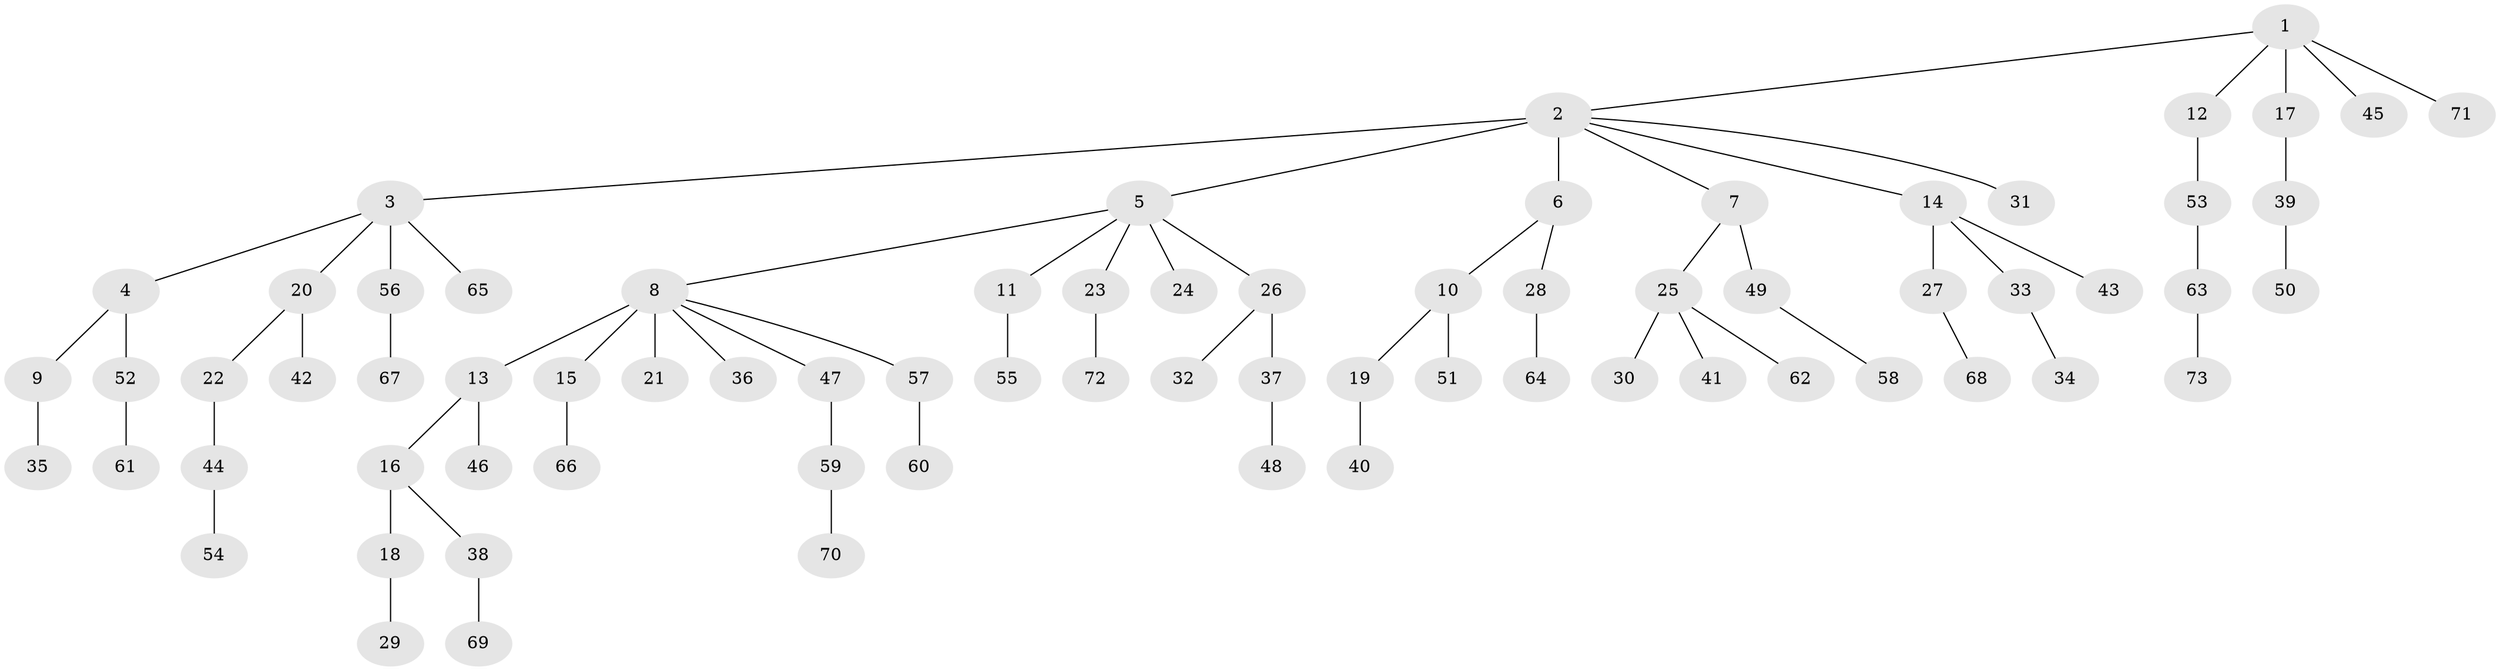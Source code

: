 // original degree distribution, {6: 0.04225352112676056, 7: 0.014084507042253521, 4: 0.02112676056338028, 1: 0.5, 3: 0.1619718309859155, 2: 0.24647887323943662, 5: 0.014084507042253521}
// Generated by graph-tools (version 1.1) at 2025/36/03/09/25 02:36:57]
// undirected, 73 vertices, 72 edges
graph export_dot {
graph [start="1"]
  node [color=gray90,style=filled];
  1;
  2;
  3;
  4;
  5;
  6;
  7;
  8;
  9;
  10;
  11;
  12;
  13;
  14;
  15;
  16;
  17;
  18;
  19;
  20;
  21;
  22;
  23;
  24;
  25;
  26;
  27;
  28;
  29;
  30;
  31;
  32;
  33;
  34;
  35;
  36;
  37;
  38;
  39;
  40;
  41;
  42;
  43;
  44;
  45;
  46;
  47;
  48;
  49;
  50;
  51;
  52;
  53;
  54;
  55;
  56;
  57;
  58;
  59;
  60;
  61;
  62;
  63;
  64;
  65;
  66;
  67;
  68;
  69;
  70;
  71;
  72;
  73;
  1 -- 2 [weight=1.0];
  1 -- 12 [weight=1.0];
  1 -- 17 [weight=1.0];
  1 -- 45 [weight=1.0];
  1 -- 71 [weight=1.0];
  2 -- 3 [weight=1.0];
  2 -- 5 [weight=1.0];
  2 -- 6 [weight=3.0];
  2 -- 7 [weight=1.0];
  2 -- 14 [weight=1.0];
  2 -- 31 [weight=1.0];
  3 -- 4 [weight=1.0];
  3 -- 20 [weight=1.0];
  3 -- 56 [weight=1.0];
  3 -- 65 [weight=1.0];
  4 -- 9 [weight=1.0];
  4 -- 52 [weight=1.0];
  5 -- 8 [weight=1.0];
  5 -- 11 [weight=1.0];
  5 -- 23 [weight=1.0];
  5 -- 24 [weight=1.0];
  5 -- 26 [weight=1.0];
  6 -- 10 [weight=1.0];
  6 -- 28 [weight=1.0];
  7 -- 25 [weight=1.0];
  7 -- 49 [weight=2.0];
  8 -- 13 [weight=3.0];
  8 -- 15 [weight=1.0];
  8 -- 21 [weight=1.0];
  8 -- 36 [weight=1.0];
  8 -- 47 [weight=1.0];
  8 -- 57 [weight=1.0];
  9 -- 35 [weight=1.0];
  10 -- 19 [weight=1.0];
  10 -- 51 [weight=1.0];
  11 -- 55 [weight=1.0];
  12 -- 53 [weight=1.0];
  13 -- 16 [weight=1.0];
  13 -- 46 [weight=1.0];
  14 -- 27 [weight=1.0];
  14 -- 33 [weight=1.0];
  14 -- 43 [weight=1.0];
  15 -- 66 [weight=1.0];
  16 -- 18 [weight=3.0];
  16 -- 38 [weight=1.0];
  17 -- 39 [weight=1.0];
  18 -- 29 [weight=1.0];
  19 -- 40 [weight=1.0];
  20 -- 22 [weight=1.0];
  20 -- 42 [weight=2.0];
  22 -- 44 [weight=1.0];
  23 -- 72 [weight=1.0];
  25 -- 30 [weight=2.0];
  25 -- 41 [weight=1.0];
  25 -- 62 [weight=1.0];
  26 -- 32 [weight=1.0];
  26 -- 37 [weight=2.0];
  27 -- 68 [weight=1.0];
  28 -- 64 [weight=2.0];
  33 -- 34 [weight=2.0];
  37 -- 48 [weight=1.0];
  38 -- 69 [weight=1.0];
  39 -- 50 [weight=1.0];
  44 -- 54 [weight=1.0];
  47 -- 59 [weight=1.0];
  49 -- 58 [weight=1.0];
  52 -- 61 [weight=1.0];
  53 -- 63 [weight=1.0];
  56 -- 67 [weight=1.0];
  57 -- 60 [weight=1.0];
  59 -- 70 [weight=1.0];
  63 -- 73 [weight=1.0];
}
